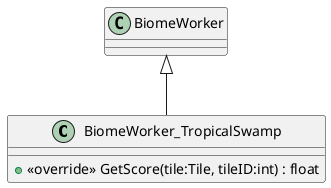 @startuml
class BiomeWorker_TropicalSwamp {
    + <<override>> GetScore(tile:Tile, tileID:int) : float
}
BiomeWorker <|-- BiomeWorker_TropicalSwamp
@enduml
